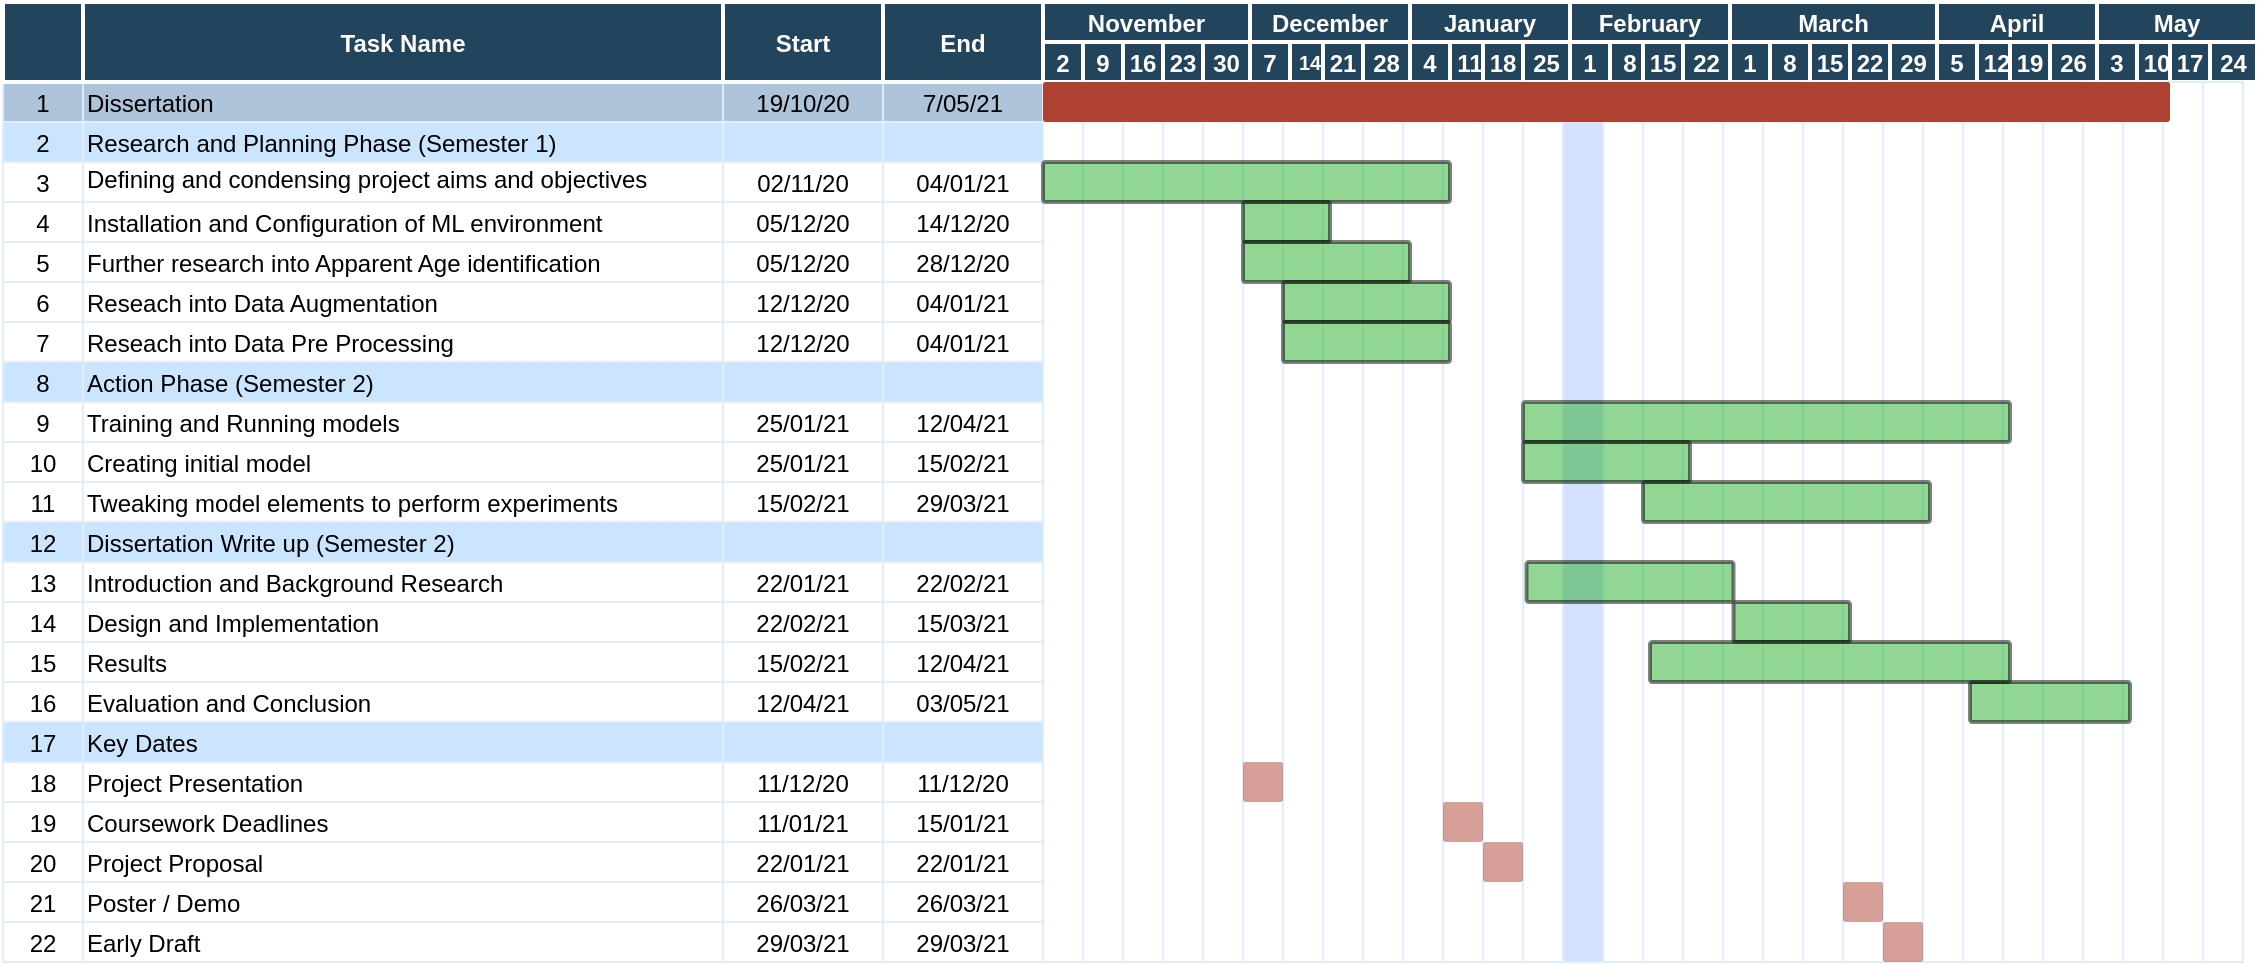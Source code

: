 <mxfile version="14.2.3" type="github">
  <diagram name="Page-1" id="8378b5f6-a2b2-b727-a746-972ab9d02e00">
    <mxGraphModel dx="2062" dy="1133" grid="1" gridSize="10" guides="1" tooltips="1" connect="0" arrows="1" fold="1" page="1" pageScale="1.5" pageWidth="1169" pageHeight="827" background="#ffffff" math="0" shadow="0">
      <root>
        <mxCell id="0" />
        <mxCell id="1" parent="0" />
        <mxCell id="ye3r3yw3m_dPBivQgIVM-270" value="" style="strokeColor=#DEEDFF" parent="1" vertex="1">
          <mxGeometry x="806.5" y="380" width="20" height="440" as="geometry" />
        </mxCell>
        <mxCell id="ye3r3yw3m_dPBivQgIVM-269" value="" style="strokeColor=#DEEDFF" parent="1" vertex="1">
          <mxGeometry x="786.5" y="380" width="20" height="440" as="geometry" />
        </mxCell>
        <mxCell id="ye3r3yw3m_dPBivQgIVM-268" value="" style="strokeColor=#DEEDFF" parent="1" vertex="1">
          <mxGeometry x="926.5" y="380" width="20" height="440" as="geometry" />
        </mxCell>
        <mxCell id="ye3r3yw3m_dPBivQgIVM-266" value="" style="strokeColor=#DEEDFF" parent="1" vertex="1">
          <mxGeometry x="1086.5" y="380" width="20" height="440" as="geometry" />
        </mxCell>
        <mxCell id="ye3r3yw3m_dPBivQgIVM-267" value="" style="strokeColor=#DEEDFF" parent="1" vertex="1">
          <mxGeometry x="1066.5" y="380" width="20" height="440" as="geometry" />
        </mxCell>
        <mxCell id="ye3r3yw3m_dPBivQgIVM-265" value="" style="strokeColor=#DEEDFF" parent="1" vertex="1">
          <mxGeometry x="1226.5" y="380" width="20" height="440" as="geometry" />
        </mxCell>
        <mxCell id="ye3r3yw3m_dPBivQgIVM-264" value="" style="strokeColor=#DEEDFF" parent="1" vertex="1">
          <mxGeometry x="1206.5" y="380" width="20" height="440" as="geometry" />
        </mxCell>
        <mxCell id="rIeb-zv8TYmmCxC6LYO3-318" value="10" style="fillColor=#23445D;strokeColor=#FFFFFF;strokeWidth=2;fontColor=#FFFFFF;fontStyle=1" parent="1" vertex="1">
          <mxGeometry x="1233.5" y="360.0" width="20" height="20" as="geometry" />
        </mxCell>
        <mxCell id="rIeb-zv8TYmmCxC6LYO3-319" value="17" style="fillColor=#23445D;strokeColor=#FFFFFF;strokeWidth=2;fontColor=#FFFFFF;fontStyle=1" parent="1" vertex="1">
          <mxGeometry x="1250.0" y="360.0" width="20" height="20" as="geometry" />
        </mxCell>
        <mxCell id="rIeb-zv8TYmmCxC6LYO3-320" value="24" style="fillColor=#23445D;strokeColor=#FFFFFF;strokeWidth=2;fontColor=#FFFFFF;fontStyle=1" parent="1" vertex="1">
          <mxGeometry x="1270" y="360" width="23.5" height="20" as="geometry" />
        </mxCell>
        <mxCell id="rIeb-zv8TYmmCxC6LYO3-304" value="22" style="fillColor=#23445D;strokeColor=#FFFFFF;strokeWidth=2;fontColor=#FFFFFF;fontStyle=1" parent="1" vertex="1">
          <mxGeometry x="1006.5" y="360" width="23.5" height="20" as="geometry" />
        </mxCell>
        <mxCell id="rIeb-zv8TYmmCxC6LYO3-306" value="1" style="fillColor=#23445D;strokeColor=#FFFFFF;strokeWidth=2;fontColor=#FFFFFF;fontStyle=1" parent="1" vertex="1">
          <mxGeometry x="1030.0" y="360.0" width="20" height="20" as="geometry" />
        </mxCell>
        <mxCell id="rIeb-zv8TYmmCxC6LYO3-307" value="8" style="fillColor=#23445D;strokeColor=#FFFFFF;strokeWidth=2;fontColor=#FFFFFF;fontStyle=1" parent="1" vertex="1">
          <mxGeometry x="1050.0" y="360.0" width="20" height="20" as="geometry" />
        </mxCell>
        <mxCell id="rIeb-zv8TYmmCxC6LYO3-308" value="15" style="fillColor=#23445D;strokeColor=#FFFFFF;strokeWidth=2;fontColor=#FFFFFF;fontStyle=1" parent="1" vertex="1">
          <mxGeometry x="1070.0" y="360.0" width="20" height="20" as="geometry" />
        </mxCell>
        <mxCell id="rIeb-zv8TYmmCxC6LYO3-309" value="22" style="fillColor=#23445D;strokeColor=#FFFFFF;strokeWidth=2;fontColor=#FFFFFF;fontStyle=1" parent="1" vertex="1">
          <mxGeometry x="1090.0" y="360.0" width="20" height="20" as="geometry" />
        </mxCell>
        <mxCell id="rIeb-zv8TYmmCxC6LYO3-310" value="29" style="fillColor=#23445D;strokeColor=#FFFFFF;strokeWidth=2;fontColor=#FFFFFF;fontStyle=1" parent="1" vertex="1">
          <mxGeometry x="1110" y="360" width="23.5" height="20" as="geometry" />
        </mxCell>
        <mxCell id="rIeb-zv8TYmmCxC6LYO3-312" value="5" style="fillColor=#23445D;strokeColor=#FFFFFF;strokeWidth=2;fontColor=#FFFFFF;fontStyle=1" parent="1" vertex="1">
          <mxGeometry x="1133.5" y="360.0" width="20" height="20" as="geometry" />
        </mxCell>
        <mxCell id="rIeb-zv8TYmmCxC6LYO3-313" value="12" style="fillColor=#23445D;strokeColor=#FFFFFF;strokeWidth=2;fontColor=#FFFFFF;fontStyle=1" parent="1" vertex="1">
          <mxGeometry x="1153.5" y="360.0" width="20" height="20" as="geometry" />
        </mxCell>
        <mxCell id="rIeb-zv8TYmmCxC6LYO3-314" value="19" style="fillColor=#23445D;strokeColor=#FFFFFF;strokeWidth=2;fontColor=#FFFFFF;fontStyle=1" parent="1" vertex="1">
          <mxGeometry x="1170.0" y="360.0" width="20" height="20" as="geometry" />
        </mxCell>
        <mxCell id="rIeb-zv8TYmmCxC6LYO3-315" value="26" style="fillColor=#23445D;strokeColor=#FFFFFF;strokeWidth=2;fontColor=#FFFFFF;fontStyle=1" parent="1" vertex="1">
          <mxGeometry x="1190" y="360" width="23.5" height="20" as="geometry" />
        </mxCell>
        <mxCell id="rIeb-zv8TYmmCxC6LYO3-317" value="3" style="fillColor=#23445D;strokeColor=#FFFFFF;strokeWidth=2;fontColor=#FFFFFF;fontStyle=1" parent="1" vertex="1">
          <mxGeometry x="1213.5" y="360.0" width="20" height="20" as="geometry" />
        </mxCell>
        <mxCell id="rIeb-zv8TYmmCxC6LYO3-288" value="14" style="fillColor=#23445D;strokeColor=#FFFFFF;strokeWidth=2;fontColor=#FFFFFF;fontStyle=1;fontSize=10;" parent="1" vertex="1">
          <mxGeometry x="810" y="360" width="20" height="20" as="geometry" />
        </mxCell>
        <mxCell id="rIeb-zv8TYmmCxC6LYO3-289" value="21" style="fillColor=#23445D;strokeColor=#FFFFFF;strokeWidth=2;fontColor=#FFFFFF;fontStyle=1" parent="1" vertex="1">
          <mxGeometry x="826.5" y="360.0" width="20" height="20" as="geometry" />
        </mxCell>
        <mxCell id="rIeb-zv8TYmmCxC6LYO3-290" value="28" style="fillColor=#23445D;strokeColor=#FFFFFF;strokeWidth=2;fontColor=#FFFFFF;fontStyle=1" parent="1" vertex="1">
          <mxGeometry x="846.5" y="360" width="23.5" height="20" as="geometry" />
        </mxCell>
        <mxCell id="rIeb-zv8TYmmCxC6LYO3-296" value="4" style="fillColor=#23445D;strokeColor=#FFFFFF;strokeWidth=2;fontColor=#FFFFFF;fontStyle=1" parent="1" vertex="1">
          <mxGeometry x="870.0" y="360.0" width="20" height="20" as="geometry" />
        </mxCell>
        <mxCell id="rIeb-zv8TYmmCxC6LYO3-297" value="11" style="fillColor=#23445D;strokeColor=#FFFFFF;strokeWidth=2;fontColor=#FFFFFF;fontStyle=1" parent="1" vertex="1">
          <mxGeometry x="890" y="360" width="20" height="20" as="geometry" />
        </mxCell>
        <mxCell id="rIeb-zv8TYmmCxC6LYO3-298" value="18" style="fillColor=#23445D;strokeColor=#FFFFFF;strokeWidth=2;fontColor=#FFFFFF;fontStyle=1" parent="1" vertex="1">
          <mxGeometry x="906.5" y="360.0" width="20" height="20" as="geometry" />
        </mxCell>
        <mxCell id="rIeb-zv8TYmmCxC6LYO3-299" value="25" style="fillColor=#23445D;strokeColor=#FFFFFF;strokeWidth=2;fontColor=#FFFFFF;fontStyle=1" parent="1" vertex="1">
          <mxGeometry x="926.5" y="360" width="23.5" height="20" as="geometry" />
        </mxCell>
        <mxCell id="rIeb-zv8TYmmCxC6LYO3-301" value="1" style="fillColor=#23445D;strokeColor=#FFFFFF;strokeWidth=2;fontColor=#FFFFFF;fontStyle=1" parent="1" vertex="1">
          <mxGeometry x="950.0" y="360.0" width="20" height="20" as="geometry" />
        </mxCell>
        <mxCell id="rIeb-zv8TYmmCxC6LYO3-302" value="8" style="fillColor=#23445D;strokeColor=#FFFFFF;strokeWidth=2;fontColor=#FFFFFF;fontStyle=1" parent="1" vertex="1">
          <mxGeometry x="970.0" y="360.0" width="20" height="20" as="geometry" />
        </mxCell>
        <mxCell id="rIeb-zv8TYmmCxC6LYO3-303" value="15" style="fillColor=#23445D;strokeColor=#FFFFFF;strokeWidth=2;fontColor=#FFFFFF;fontStyle=1" parent="1" vertex="1">
          <mxGeometry x="986.5" y="360.0" width="20" height="20" as="geometry" />
        </mxCell>
        <mxCell id="rIeb-zv8TYmmCxC6LYO3-287" value="7" style="fillColor=#23445D;strokeColor=#FFFFFF;strokeWidth=2;fontColor=#FFFFFF;fontStyle=1" parent="1" vertex="1">
          <mxGeometry x="790.0" y="360.0" width="20" height="20" as="geometry" />
        </mxCell>
        <mxCell id="63" value="1" style="strokeColor=#DEEDFF;fillColor=#ADC3D9" parent="1" vertex="1">
          <mxGeometry x="166.5" y="380" width="40" height="20" as="geometry" />
        </mxCell>
        <mxCell id="64" value="Dissertation" style="align=left;strokeColor=#DEEDFF;fillColor=#ADC3D9" parent="1" vertex="1">
          <mxGeometry x="206.5" y="380" width="320" height="20" as="geometry" />
        </mxCell>
        <mxCell id="66" value="19/10/20" style="strokeColor=#DEEDFF;fillColor=#ADC3D9" parent="1" vertex="1">
          <mxGeometry x="526.5" y="380" width="80.0" height="20" as="geometry" />
        </mxCell>
        <mxCell id="67" value="7/05/21" style="strokeColor=#DEEDFF;fillColor=#ADC3D9" parent="1" vertex="1">
          <mxGeometry x="606.5" y="380.0" width="80.0" height="20" as="geometry" />
        </mxCell>
        <mxCell id="68" value="" style="strokeColor=#DEEDFF" parent="1" vertex="1">
          <mxGeometry x="686.5" y="380" width="20" height="440" as="geometry" />
        </mxCell>
        <mxCell id="69" value="2" style="strokeColor=#DEEDFF;fillColor=#CCE5FF" parent="1" vertex="1">
          <mxGeometry x="166.5" y="400.0" width="40" height="20" as="geometry" />
        </mxCell>
        <mxCell id="70" value="Research and Planning Phase (Semester 1)" style="align=left;strokeColor=#DEEDFF;fillColor=#CCE5FF" parent="1" vertex="1">
          <mxGeometry x="206.5" y="400.0" width="320.0" height="20" as="geometry" />
        </mxCell>
        <mxCell id="72" value="" style="strokeColor=#DEEDFF;fillColor=#CCE5FF" parent="1" vertex="1">
          <mxGeometry x="526.5" y="400.0" width="80.0" height="20" as="geometry" />
        </mxCell>
        <mxCell id="73" value="" style="strokeColor=#DEEDFF;fillColor=#CCE5FF" parent="1" vertex="1">
          <mxGeometry x="606.5" y="400.0" width="80.0" height="20" as="geometry" />
        </mxCell>
        <mxCell id="74" value="3" style="strokeColor=#DEEDFF" parent="1" vertex="1">
          <mxGeometry x="166.5" y="420.0" width="40" height="20" as="geometry" />
        </mxCell>
        <mxCell id="75" value="Defining and condensing project aims and objectives&#xa;" style="align=left;strokeColor=#DEEDFF" parent="1" vertex="1">
          <mxGeometry x="206.5" y="420" width="320" height="30" as="geometry" />
        </mxCell>
        <mxCell id="77" value="02/11/20" style="strokeColor=#DEEDFF" parent="1" vertex="1">
          <mxGeometry x="526.5" y="420.0" width="80.0" height="20" as="geometry" />
        </mxCell>
        <mxCell id="78" value="04/01/21" style="strokeColor=#DEEDFF" parent="1" vertex="1">
          <mxGeometry x="606.5" y="420" width="80.0" height="20" as="geometry" />
        </mxCell>
        <mxCell id="79" value="4" style="strokeColor=#DEEDFF" parent="1" vertex="1">
          <mxGeometry x="166.5" y="440.0" width="40" height="20" as="geometry" />
        </mxCell>
        <mxCell id="80" value="Installation and Configuration of ML environment" style="align=left;strokeColor=#DEEDFF" parent="1" vertex="1">
          <mxGeometry x="206.5" y="440.0" width="320" height="20" as="geometry" />
        </mxCell>
        <mxCell id="82" value="05/12/20" style="strokeColor=#DEEDFF" parent="1" vertex="1">
          <mxGeometry x="526.5" y="440.0" width="80.0" height="20" as="geometry" />
        </mxCell>
        <mxCell id="83" value="14/12/20" style="strokeColor=#DEEDFF" parent="1" vertex="1">
          <mxGeometry x="606.5" y="440.0" width="80.0" height="20" as="geometry" />
        </mxCell>
        <mxCell id="84" value="5" style="strokeColor=#DEEDFF" parent="1" vertex="1">
          <mxGeometry x="166.5" y="460.0" width="40" height="20" as="geometry" />
        </mxCell>
        <mxCell id="85" value="Further research into Apparent Age identification" style="align=left;strokeColor=#DEEDFF" parent="1" vertex="1">
          <mxGeometry x="206.5" y="460.0" width="320.0" height="20" as="geometry" />
        </mxCell>
        <mxCell id="87" value="05/12/20" style="strokeColor=#DEEDFF" parent="1" vertex="1">
          <mxGeometry x="526.5" y="460.0" width="80.0" height="20" as="geometry" />
        </mxCell>
        <mxCell id="88" value="28/12/20" style="strokeColor=#DEEDFF" parent="1" vertex="1">
          <mxGeometry x="606.5" y="460.0" width="80.0" height="20" as="geometry" />
        </mxCell>
        <mxCell id="89" value="6" style="strokeColor=#DEEDFF" parent="1" vertex="1">
          <mxGeometry x="166.5" y="480.0" width="40" height="20" as="geometry" />
        </mxCell>
        <mxCell id="90" value="Reseach into Data Augmentation" style="align=left;strokeColor=#DEEDFF" parent="1" vertex="1">
          <mxGeometry x="206.5" y="480.0" width="320.0" height="20" as="geometry" />
        </mxCell>
        <mxCell id="92" value="12/12/20" style="strokeColor=#DEEDFF" parent="1" vertex="1">
          <mxGeometry x="526.5" y="480.0" width="80.0" height="20" as="geometry" />
        </mxCell>
        <mxCell id="93" value="04/01/21" style="strokeColor=#DEEDFF" parent="1" vertex="1">
          <mxGeometry x="606.5" y="480.0" width="80.0" height="20" as="geometry" />
        </mxCell>
        <mxCell id="94" value="7" style="strokeColor=#DEEDFF" parent="1" vertex="1">
          <mxGeometry x="166.5" y="500.0" width="40" height="20" as="geometry" />
        </mxCell>
        <mxCell id="95" value="Reseach into Data Pre Processing" style="align=left;strokeColor=#DEEDFF" parent="1" vertex="1">
          <mxGeometry x="206.5" y="500.0" width="320.0" height="20" as="geometry" />
        </mxCell>
        <mxCell id="97" value="05/12/20" style="strokeColor=#DEEDFF" parent="1" vertex="1">
          <mxGeometry x="526.5" y="500.0" width="80.0" height="20" as="geometry" />
        </mxCell>
        <mxCell id="98" value="04/01/21" style="strokeColor=#DEEDFF" parent="1" vertex="1">
          <mxGeometry x="606.5" y="500.0" width="80.0" height="20" as="geometry" />
        </mxCell>
        <mxCell id="104" value="8" style="strokeColor=#DEEDFF;fillColor=#CCE5FF" parent="1" vertex="1">
          <mxGeometry x="166.5" y="520.0" width="40" height="20" as="geometry" />
        </mxCell>
        <mxCell id="105" value="Action Phase (Semester 2)" style="align=left;strokeColor=#DEEDFF;fillColor=#CCE5FF" parent="1" vertex="1">
          <mxGeometry x="206.5" y="520.0" width="320.0" height="20.0" as="geometry" />
        </mxCell>
        <mxCell id="107" value="" style="strokeColor=#DEEDFF;fillColor=#CCE5FF" parent="1" vertex="1">
          <mxGeometry x="526.5" y="520.0" width="80.0" height="20" as="geometry" />
        </mxCell>
        <mxCell id="108" value="" style="strokeColor=#DEEDFF;fillColor=#CCE5FF" parent="1" vertex="1">
          <mxGeometry x="606.5" y="520.0" width="80.0" height="20" as="geometry" />
        </mxCell>
        <mxCell id="109" value="9" style="strokeColor=#DEEDFF" parent="1" vertex="1">
          <mxGeometry x="166.5" y="540.0" width="40" height="20" as="geometry" />
        </mxCell>
        <mxCell id="110" value="Training and Running models" style="align=left;strokeColor=#DEEDFF" parent="1" vertex="1">
          <mxGeometry x="206.5" y="540.0" width="320.0" height="20" as="geometry" />
        </mxCell>
        <mxCell id="112" value="25/01/21" style="strokeColor=#DEEDFF" parent="1" vertex="1">
          <mxGeometry x="526.5" y="540.0" width="80.0" height="20" as="geometry" />
        </mxCell>
        <mxCell id="113" value="12/04/21" style="strokeColor=#DEEDFF" parent="1" vertex="1">
          <mxGeometry x="606.5" y="540.0" width="80.0" height="20" as="geometry" />
        </mxCell>
        <mxCell id="114" value="11" style="strokeColor=#DEEDFF" parent="1" vertex="1">
          <mxGeometry x="166.5" y="580.0" width="40" height="20" as="geometry" />
        </mxCell>
        <mxCell id="115" value="Creating initial model " style="align=left;strokeColor=#DEEDFF" parent="1" vertex="1">
          <mxGeometry x="206.5" y="580.0" width="320.0" height="20" as="geometry" />
        </mxCell>
        <mxCell id="117" value="25/01/21" style="strokeColor=#DEEDFF" parent="1" vertex="1">
          <mxGeometry x="526.5" y="580.0" width="80.0" height="20" as="geometry" />
        </mxCell>
        <mxCell id="118" value="15/02/21" style="strokeColor=#DEEDFF" parent="1" vertex="1">
          <mxGeometry x="606.5" y="580.0" width="80.0" height="20" as="geometry" />
        </mxCell>
        <mxCell id="119" value="13" style="strokeColor=#DEEDFF" parent="1" vertex="1">
          <mxGeometry x="166.5" y="620.0" width="40" height="20" as="geometry" />
        </mxCell>
        <mxCell id="120" value="Introduction and Background Research" style="align=left;strokeColor=#DEEDFF" parent="1" vertex="1">
          <mxGeometry x="206.5" y="620.0" width="320" height="20" as="geometry" />
        </mxCell>
        <mxCell id="122" value="22/01/21" style="strokeColor=#DEEDFF" parent="1" vertex="1">
          <mxGeometry x="526.5" y="620.0" width="80.0" height="20" as="geometry" />
        </mxCell>
        <mxCell id="123" value="22/02/21" style="strokeColor=#DEEDFF" parent="1" vertex="1">
          <mxGeometry x="606.5" y="620.0" width="80.0" height="20" as="geometry" />
        </mxCell>
        <mxCell id="124" value="14" style="strokeColor=#DEEDFF" parent="1" vertex="1">
          <mxGeometry x="166.5" y="640.0" width="40" height="20" as="geometry" />
        </mxCell>
        <mxCell id="125" value="Design and Implementation " style="align=left;strokeColor=#DEEDFF" parent="1" vertex="1">
          <mxGeometry x="206.5" y="640.0" width="320" height="20" as="geometry" />
        </mxCell>
        <mxCell id="127" value="22/02/21" style="strokeColor=#DEEDFF" parent="1" vertex="1">
          <mxGeometry x="526.5" y="640.0" width="80.0" height="20" as="geometry" />
        </mxCell>
        <mxCell id="128" value="15/03/21" style="strokeColor=#DEEDFF" parent="1" vertex="1">
          <mxGeometry x="606.5" y="640.0" width="80.0" height="20" as="geometry" />
        </mxCell>
        <mxCell id="134" value="16" style="strokeColor=#DEEDFF;fillColor=#FFFFFF" parent="1" vertex="1">
          <mxGeometry x="166.5" y="680.0" width="40" height="20" as="geometry" />
        </mxCell>
        <mxCell id="135" value="Evaluation and Conclusion" style="align=left;strokeColor=#DEEDFF;fillColor=#FFFFFF" parent="1" vertex="1">
          <mxGeometry x="206.5" y="680.0" width="320.0" height="20" as="geometry" />
        </mxCell>
        <mxCell id="137" value="12/04/21" style="strokeColor=#DEEDFF;fillColor=#FFFFFF" parent="1" vertex="1">
          <mxGeometry x="526.5" y="680.0" width="80.0" height="20" as="geometry" />
        </mxCell>
        <mxCell id="138" value="03/05/21" style="strokeColor=#DEEDFF;fillColor=#FFFFFF" parent="1" vertex="1">
          <mxGeometry x="606.5" y="680.0" width="80.0" height="20" as="geometry" />
        </mxCell>
        <mxCell id="139" value="17" style="strokeColor=#DEEDFF;fillColor=#CCE5FF" parent="1" vertex="1">
          <mxGeometry x="166.5" y="700.0" width="40" height="20" as="geometry" />
        </mxCell>
        <mxCell id="140" value="Key Dates" style="align=left;strokeColor=#DEEDFF;fillColor=#CCE5FF" parent="1" vertex="1">
          <mxGeometry x="206.5" y="700.0" width="320.0" height="20" as="geometry" />
        </mxCell>
        <mxCell id="142" value="" style="strokeColor=#DEEDFF;fillColor=#CCE5FF" parent="1" vertex="1">
          <mxGeometry x="526.5" y="700.0" width="80.0" height="20" as="geometry" />
        </mxCell>
        <mxCell id="143" value="" style="strokeColor=#DEEDFF;fillColor=#CCE5FF" parent="1" vertex="1">
          <mxGeometry x="606.5" y="700.0" width="80.0" height="20" as="geometry" />
        </mxCell>
        <mxCell id="145" value="Project Presentation" style="align=left;strokeColor=#DEEDFF" parent="1" vertex="1">
          <mxGeometry x="206.5" y="720.0" width="320.0" height="20" as="geometry" />
        </mxCell>
        <mxCell id="147" value="11/12/20" style="strokeColor=#DEEDFF" parent="1" vertex="1">
          <mxGeometry x="526.5" y="720.0" width="80.0" height="20" as="geometry" />
        </mxCell>
        <mxCell id="148" value="11/12/20" style="strokeColor=#DEEDFF" parent="1" vertex="1">
          <mxGeometry x="606.5" y="720.0" width="80.0" height="20" as="geometry" />
        </mxCell>
        <mxCell id="149" value="19" style="strokeColor=#DEEDFF" parent="1" vertex="1">
          <mxGeometry x="166.5" y="740.0" width="40" height="20" as="geometry" />
        </mxCell>
        <mxCell id="150" value="Coursework Deadlines" style="align=left;strokeColor=#DEEDFF" parent="1" vertex="1">
          <mxGeometry x="206.5" y="740.0" width="320.0" height="20" as="geometry" />
        </mxCell>
        <mxCell id="152" value="11/01/21" style="strokeColor=#DEEDFF" parent="1" vertex="1">
          <mxGeometry x="526.5" y="740.0" width="80.0" height="20" as="geometry" />
        </mxCell>
        <mxCell id="153" value="15/01/21" style="strokeColor=#DEEDFF" parent="1" vertex="1">
          <mxGeometry x="606.5" y="740.0" width="80.0" height="20" as="geometry" />
        </mxCell>
        <mxCell id="154" value="20" style="strokeColor=#DEEDFF" parent="1" vertex="1">
          <mxGeometry x="166.5" y="760.0" width="40" height="20" as="geometry" />
        </mxCell>
        <mxCell id="155" value="Project Proposal" style="align=left;strokeColor=#DEEDFF" parent="1" vertex="1">
          <mxGeometry x="206.5" y="760.0" width="320.0" height="20" as="geometry" />
        </mxCell>
        <mxCell id="157" value="22/01/21" style="strokeColor=#DEEDFF" parent="1" vertex="1">
          <mxGeometry x="526.5" y="760.0" width="80.0" height="20" as="geometry" />
        </mxCell>
        <mxCell id="158" value="22/01/21" style="strokeColor=#DEEDFF" parent="1" vertex="1">
          <mxGeometry x="606.5" y="760.0" width="80.0" height="20" as="geometry" />
        </mxCell>
        <mxCell id="159" value="21" style="strokeColor=#DEEDFF" parent="1" vertex="1">
          <mxGeometry x="166.5" y="780.0" width="40" height="20" as="geometry" />
        </mxCell>
        <mxCell id="160" value="Poster / Demo" style="align=left;strokeColor=#DEEDFF" parent="1" vertex="1">
          <mxGeometry x="206.5" y="780.0" width="320.0" height="20" as="geometry" />
        </mxCell>
        <mxCell id="162" value="26/03/21" style="strokeColor=#DEEDFF" parent="1" vertex="1">
          <mxGeometry x="526.5" y="780.0" width="80.0" height="20" as="geometry" />
        </mxCell>
        <mxCell id="163" value="26/03/21" style="strokeColor=#DEEDFF" parent="1" vertex="1">
          <mxGeometry x="606.5" y="780.0" width="80.0" height="20" as="geometry" />
        </mxCell>
        <mxCell id="164" value="22" style="strokeColor=#DEEDFF" parent="1" vertex="1">
          <mxGeometry x="166.5" y="800.0" width="40" height="20" as="geometry" />
        </mxCell>
        <mxCell id="165" value="Early Draft" style="align=left;strokeColor=#DEEDFF" parent="1" vertex="1">
          <mxGeometry x="206.5" y="800.0" width="320.0" height="20" as="geometry" />
        </mxCell>
        <mxCell id="167" value="29/03/21" style="strokeColor=#DEEDFF" parent="1" vertex="1">
          <mxGeometry x="526.5" y="800.0" width="80.0" height="20" as="geometry" />
        </mxCell>
        <mxCell id="168" value="29/03/21" style="strokeColor=#DEEDFF" parent="1" vertex="1">
          <mxGeometry x="606.5" y="800.0" width="80.0" height="20" as="geometry" />
        </mxCell>
        <mxCell id="194" value="" style="strokeColor=#DEEDFF" parent="1" vertex="1">
          <mxGeometry x="706.5" y="380" width="20" height="440" as="geometry" />
        </mxCell>
        <mxCell id="195" value="" style="strokeColor=#DEEDFF" parent="1" vertex="1">
          <mxGeometry x="726.5" y="380" width="20" height="440" as="geometry" />
        </mxCell>
        <mxCell id="196" value="" style="strokeColor=#DEEDFF" parent="1" vertex="1">
          <mxGeometry x="746.5" y="380" width="20" height="440" as="geometry" />
        </mxCell>
        <mxCell id="197" value="" style="strokeColor=#DEEDFF" parent="1" vertex="1">
          <mxGeometry x="766.5" y="380" width="20" height="440" as="geometry" />
        </mxCell>
        <mxCell id="200" value="" style="strokeColor=#DEEDFF" parent="1" vertex="1">
          <mxGeometry x="826.5" y="380" width="20" height="440" as="geometry" />
        </mxCell>
        <mxCell id="201" value="" style="strokeColor=#DEEDFF" parent="1" vertex="1">
          <mxGeometry x="846.5" y="380" width="20" height="440" as="geometry" />
        </mxCell>
        <mxCell id="202" value="" style="strokeColor=#DEEDFF" parent="1" vertex="1">
          <mxGeometry x="866.5" y="380" width="20" height="440" as="geometry" />
        </mxCell>
        <mxCell id="203" value="" style="strokeColor=#DEEDFF" parent="1" vertex="1">
          <mxGeometry x="886.5" y="380" width="20" height="440" as="geometry" />
        </mxCell>
        <mxCell id="204" value="" style="strokeColor=#DEEDFF" parent="1" vertex="1">
          <mxGeometry x="906.5" y="380" width="20" height="440" as="geometry" />
        </mxCell>
        <mxCell id="206" value="" style="strokeColor=#DEEDFF;fillColor=#D4E1FF" parent="1" vertex="1">
          <mxGeometry x="946.5" y="380" width="20" height="440" as="geometry" />
        </mxCell>
        <mxCell id="207" value="" style="strokeColor=#DEEDFF" parent="1" vertex="1">
          <mxGeometry x="966.5" y="380" width="20" height="440" as="geometry" />
        </mxCell>
        <mxCell id="208" value="" style="strokeColor=#DEEDFF" parent="1" vertex="1">
          <mxGeometry x="986.5" y="380" width="20" height="440" as="geometry" />
        </mxCell>
        <mxCell id="209" value="" style="strokeColor=#DEEDFF" parent="1" vertex="1">
          <mxGeometry x="1006.5" y="380" width="20" height="440" as="geometry" />
        </mxCell>
        <mxCell id="210" value="" style="strokeColor=#DEEDFF" parent="1" vertex="1">
          <mxGeometry x="1026.5" y="380" width="20" height="440" as="geometry" />
        </mxCell>
        <mxCell id="211" value="" style="strokeColor=#DEEDFF" parent="1" vertex="1">
          <mxGeometry x="1046.5" y="380" width="20" height="440" as="geometry" />
        </mxCell>
        <mxCell id="214" value="" style="strokeColor=#DEEDFF" parent="1" vertex="1">
          <mxGeometry x="1106.5" y="380" width="20" height="440" as="geometry" />
        </mxCell>
        <mxCell id="215" value="" style="strokeColor=#DEEDFF" parent="1" vertex="1">
          <mxGeometry x="1126.5" y="380" width="20" height="440" as="geometry" />
        </mxCell>
        <mxCell id="216" value="" style="strokeColor=#DEEDFF" parent="1" vertex="1">
          <mxGeometry x="1146.5" y="380" width="20" height="440" as="geometry" />
        </mxCell>
        <mxCell id="217" value="" style="strokeColor=#DEEDFF" parent="1" vertex="1">
          <mxGeometry x="1166.5" y="380" width="20" height="440" as="geometry" />
        </mxCell>
        <mxCell id="218" value="" style="strokeColor=#DEEDFF" parent="1" vertex="1">
          <mxGeometry x="1186.5" y="380" width="20" height="440" as="geometry" />
        </mxCell>
        <mxCell id="221" value="" style="strokeColor=#DEEDFF" parent="1" vertex="1">
          <mxGeometry x="1246.5" y="380" width="20" height="440" as="geometry" />
        </mxCell>
        <mxCell id="222" value="" style="strokeColor=#DEEDFF" parent="1" vertex="1">
          <mxGeometry x="1266.5" y="380" width="20" height="440" as="geometry" />
        </mxCell>
        <mxCell id="2" value="Task Name" style="fillColor=#23445D;strokeColor=#FFFFFF;strokeWidth=2;fontColor=#FFFFFF;fontStyle=1" parent="1" vertex="1">
          <mxGeometry x="206.5" y="340" width="320" height="40" as="geometry" />
        </mxCell>
        <mxCell id="3" value="" style="fillColor=#23445D;strokeColor=#FFFFFF;strokeWidth=2;fontColor=#FFFFFF;fontStyle=1" parent="1" vertex="1">
          <mxGeometry x="166.5" y="340" width="40" height="40" as="geometry" />
        </mxCell>
        <mxCell id="4" value="November" style="fillColor=#23445D;strokeColor=#FFFFFF;strokeWidth=2;fontColor=#FFFFFF;fontStyle=1" parent="1" vertex="1">
          <mxGeometry x="686.5" y="340" width="103.5" height="20" as="geometry" />
        </mxCell>
        <mxCell id="5" value="2" style="fillColor=#23445D;strokeColor=#FFFFFF;strokeWidth=2;fontColor=#FFFFFF;fontStyle=1" parent="1" vertex="1">
          <mxGeometry x="686.5" y="360.0" width="20" height="20" as="geometry" />
        </mxCell>
        <mxCell id="6" value="9" style="fillColor=#23445D;strokeColor=#FFFFFF;strokeWidth=2;fontColor=#FFFFFF;fontStyle=1" parent="1" vertex="1">
          <mxGeometry x="706.5" y="360.0" width="20" height="20" as="geometry" />
        </mxCell>
        <mxCell id="7" value="16" style="fillColor=#23445D;strokeColor=#FFFFFF;strokeWidth=2;fontColor=#FFFFFF;fontStyle=1" parent="1" vertex="1">
          <mxGeometry x="726.5" y="360.0" width="20" height="20" as="geometry" />
        </mxCell>
        <mxCell id="8" value="23" style="fillColor=#23445D;strokeColor=#FFFFFF;strokeWidth=2;fontColor=#FFFFFF;fontStyle=1" parent="1" vertex="1">
          <mxGeometry x="746.5" y="360.0" width="20" height="20" as="geometry" />
        </mxCell>
        <mxCell id="9" value="30" style="fillColor=#23445D;strokeColor=#FFFFFF;strokeWidth=2;fontColor=#FFFFFF;fontStyle=1" parent="1" vertex="1">
          <mxGeometry x="766.5" y="360" width="23.5" height="20" as="geometry" />
        </mxCell>
        <mxCell id="13" value="Start" style="fillColor=#23445D;strokeColor=#FFFFFF;strokeWidth=2;fontColor=#FFFFFF;fontStyle=1" parent="1" vertex="1">
          <mxGeometry x="526.5" y="340.0" width="80.0" height="40.0" as="geometry" />
        </mxCell>
        <mxCell id="14" value="End" style="fillColor=#23445D;strokeColor=#FFFFFF;strokeWidth=2;fontColor=#FFFFFF;fontStyle=1" parent="1" vertex="1">
          <mxGeometry x="606.5" y="340.0" width="80.0" height="40.0" as="geometry" />
        </mxCell>
        <mxCell id="244" value="" style="shape=mxgraph.flowchart.process;strokeWidth=2;opacity=50;fillColor=#26AE2B;" parent="1" vertex="1">
          <mxGeometry x="686.5" y="420" width="203.5" height="20" as="geometry" />
        </mxCell>
        <mxCell id="254" value="" style="shape=mxgraph.flowchart.process;fillColor=#AE4132;strokeWidth=2;opacity=100;strokeColor=none;" parent="1" vertex="1">
          <mxGeometry x="686.5" y="380" width="563.5" height="20" as="geometry" />
        </mxCell>
        <mxCell id="rIeb-zv8TYmmCxC6LYO3-286" value="December" style="fillColor=#23445D;strokeColor=#FFFFFF;strokeWidth=2;fontColor=#FFFFFF;fontStyle=1" parent="1" vertex="1">
          <mxGeometry x="790" y="340" width="80" height="20" as="geometry" />
        </mxCell>
        <mxCell id="rIeb-zv8TYmmCxC6LYO3-295" value="January" style="fillColor=#23445D;strokeColor=#FFFFFF;strokeWidth=2;fontColor=#FFFFFF;fontStyle=1" parent="1" vertex="1">
          <mxGeometry x="870" y="340" width="80" height="20" as="geometry" />
        </mxCell>
        <mxCell id="rIeb-zv8TYmmCxC6LYO3-300" value="February" style="fillColor=#23445D;strokeColor=#FFFFFF;strokeWidth=2;fontColor=#FFFFFF;fontStyle=1" parent="1" vertex="1">
          <mxGeometry x="950" y="340" width="80" height="20" as="geometry" />
        </mxCell>
        <mxCell id="rIeb-zv8TYmmCxC6LYO3-305" value="March" style="fillColor=#23445D;strokeColor=#FFFFFF;strokeWidth=2;fontColor=#FFFFFF;fontStyle=1" parent="1" vertex="1">
          <mxGeometry x="1030" y="340" width="103.5" height="20" as="geometry" />
        </mxCell>
        <mxCell id="rIeb-zv8TYmmCxC6LYO3-311" value="April" style="fillColor=#23445D;strokeColor=#FFFFFF;strokeWidth=2;fontColor=#FFFFFF;fontStyle=1" parent="1" vertex="1">
          <mxGeometry x="1133.5" y="340" width="80" height="20" as="geometry" />
        </mxCell>
        <mxCell id="rIeb-zv8TYmmCxC6LYO3-316" value="May" style="fillColor=#23445D;strokeColor=#FFFFFF;strokeWidth=2;fontColor=#FFFFFF;fontStyle=1" parent="1" vertex="1">
          <mxGeometry x="1213.5" y="340" width="80" height="20" as="geometry" />
        </mxCell>
        <mxCell id="262" value="" style="shape=mxgraph.flowchart.process;fillColor=#AE4132;strokeColor=none;strokeWidth=2;opacity=50" parent="1" vertex="1">
          <mxGeometry x="786.5" y="720" width="20" height="20" as="geometry" />
        </mxCell>
        <mxCell id="rIeb-zv8TYmmCxC6LYO3-328" value="" style="shape=mxgraph.flowchart.process;fillColor=#AE4132;strokeColor=none;strokeWidth=2;opacity=50" parent="1" vertex="1">
          <mxGeometry x="906.5" y="760" width="20" height="20" as="geometry" />
        </mxCell>
        <mxCell id="rIeb-zv8TYmmCxC6LYO3-330" value="" style="shape=mxgraph.flowchart.process;strokeWidth=2;opacity=50;fillColor=#26AE2B;" parent="1" vertex="1">
          <mxGeometry x="786.5" y="440" width="43.5" height="20" as="geometry" />
        </mxCell>
        <mxCell id="rIeb-zv8TYmmCxC6LYO3-331" value="" style="shape=mxgraph.flowchart.process;strokeWidth=2;opacity=50;fillColor=#26AE2B;" parent="1" vertex="1">
          <mxGeometry x="786.5" y="460" width="83.5" height="20" as="geometry" />
        </mxCell>
        <mxCell id="rIeb-zv8TYmmCxC6LYO3-332" value="" style="shape=mxgraph.flowchart.process;strokeWidth=2;opacity=50;fillColor=#26AE2B;" parent="1" vertex="1">
          <mxGeometry x="806.5" y="480" width="83.5" height="20" as="geometry" />
        </mxCell>
        <mxCell id="rIeb-zv8TYmmCxC6LYO3-334" value="" style="shape=mxgraph.flowchart.process;strokeWidth=2;opacity=50;fillColor=#26AE2B;strokeColor=#060804;" parent="1" vertex="1">
          <mxGeometry x="926.5" y="540" width="243.5" height="20" as="geometry" />
        </mxCell>
        <mxCell id="rIeb-zv8TYmmCxC6LYO3-335" value="" style="shape=mxgraph.flowchart.process;strokeWidth=2;opacity=50;fillColor=#26AE2B;" parent="1" vertex="1">
          <mxGeometry x="926.5" y="560" width="83.5" height="20" as="geometry" />
        </mxCell>
        <mxCell id="rIeb-zv8TYmmCxC6LYO3-343" value="12/12/20" style="strokeColor=#DEEDFF" parent="1" vertex="1">
          <mxGeometry x="526.5" y="500.0" width="80.0" height="20" as="geometry" />
        </mxCell>
        <mxCell id="ye3r3yw3m_dPBivQgIVM-271" value="" style="shape=mxgraph.flowchart.process;strokeWidth=2;opacity=50;fillColor=#26AE2B;" parent="1" vertex="1">
          <mxGeometry x="806.5" y="500" width="83.5" height="20" as="geometry" />
        </mxCell>
        <mxCell id="ye3r3yw3m_dPBivQgIVM-272" value="10" style="strokeColor=#DEEDFF" parent="1" vertex="1">
          <mxGeometry x="166.5" y="560.0" width="40" height="20" as="geometry" />
        </mxCell>
        <mxCell id="ye3r3yw3m_dPBivQgIVM-273" value="Creating initial model " style="align=left;strokeColor=#DEEDFF" parent="1" vertex="1">
          <mxGeometry x="206.5" y="560.0" width="320.0" height="20" as="geometry" />
        </mxCell>
        <mxCell id="ye3r3yw3m_dPBivQgIVM-274" value="25/01/21" style="strokeColor=#DEEDFF" parent="1" vertex="1">
          <mxGeometry x="526.5" y="560.0" width="80.0" height="20" as="geometry" />
        </mxCell>
        <mxCell id="ye3r3yw3m_dPBivQgIVM-275" value="15/02/21" style="strokeColor=#DEEDFF" parent="1" vertex="1">
          <mxGeometry x="606.5" y="560.0" width="80.0" height="20" as="geometry" />
        </mxCell>
        <mxCell id="ye3r3yw3m_dPBivQgIVM-276" value="11" style="strokeColor=#DEEDFF" parent="1" vertex="1">
          <mxGeometry x="166.5" y="580.0" width="40" height="20" as="geometry" />
        </mxCell>
        <mxCell id="ye3r3yw3m_dPBivQgIVM-277" value="Tweaking model elements to perform experiments" style="align=left;strokeColor=#DEEDFF" parent="1" vertex="1">
          <mxGeometry x="206.5" y="580.0" width="320.0" height="20" as="geometry" />
        </mxCell>
        <mxCell id="ye3r3yw3m_dPBivQgIVM-278" value="15/02/21" style="strokeColor=#DEEDFF" parent="1" vertex="1">
          <mxGeometry x="526.5" y="580.0" width="80.0" height="20" as="geometry" />
        </mxCell>
        <mxCell id="ye3r3yw3m_dPBivQgIVM-279" value="29/03/21" style="strokeColor=#DEEDFF" parent="1" vertex="1">
          <mxGeometry x="606.5" y="580.0" width="80.0" height="20" as="geometry" />
        </mxCell>
        <mxCell id="ye3r3yw3m_dPBivQgIVM-280" value="" style="shape=mxgraph.flowchart.process;strokeWidth=2;opacity=50;fillColor=#26AE2B;" parent="1" vertex="1">
          <mxGeometry x="986.5" y="580" width="143.5" height="20" as="geometry" />
        </mxCell>
        <mxCell id="ye3r3yw3m_dPBivQgIVM-281" value="12" style="strokeColor=#DEEDFF;fillColor=#CCE5FF" parent="1" vertex="1">
          <mxGeometry x="166.5" y="600.0" width="40" height="20" as="geometry" />
        </mxCell>
        <mxCell id="ye3r3yw3m_dPBivQgIVM-282" value="Dissertation Write up (Semester 2)" style="align=left;strokeColor=#DEEDFF;fillColor=#CCE5FF" parent="1" vertex="1">
          <mxGeometry x="206.5" y="600.0" width="320.0" height="20.0" as="geometry" />
        </mxCell>
        <mxCell id="ye3r3yw3m_dPBivQgIVM-283" value="" style="strokeColor=#DEEDFF;fillColor=#CCE5FF" parent="1" vertex="1">
          <mxGeometry x="526.5" y="600.0" width="80.0" height="20" as="geometry" />
        </mxCell>
        <mxCell id="ye3r3yw3m_dPBivQgIVM-284" value="" style="strokeColor=#DEEDFF;fillColor=#CCE5FF" parent="1" vertex="1">
          <mxGeometry x="606.5" y="600.0" width="80.0" height="20" as="geometry" />
        </mxCell>
        <mxCell id="ye3r3yw3m_dPBivQgIVM-285" value="" style="shape=mxgraph.flowchart.process;strokeWidth=2;opacity=50;fillColor=#26AE2B;" parent="1" vertex="1">
          <mxGeometry x="928.25" y="620" width="103.5" height="20" as="geometry" />
        </mxCell>
        <mxCell id="ye3r3yw3m_dPBivQgIVM-286" value="" style="shape=mxgraph.flowchart.process;strokeWidth=2;opacity=50;fillColor=#26AE2B;" parent="1" vertex="1">
          <mxGeometry x="1031.75" y="640" width="58.25" height="20" as="geometry" />
        </mxCell>
        <mxCell id="ye3r3yw3m_dPBivQgIVM-287" value="15" style="strokeColor=#DEEDFF" parent="1" vertex="1">
          <mxGeometry x="166.5" y="660.0" width="40" height="20" as="geometry" />
        </mxCell>
        <mxCell id="ye3r3yw3m_dPBivQgIVM-288" value="Results " style="align=left;strokeColor=#DEEDFF" parent="1" vertex="1">
          <mxGeometry x="206.5" y="660.0" width="320" height="20" as="geometry" />
        </mxCell>
        <mxCell id="ye3r3yw3m_dPBivQgIVM-289" value="15/02/21" style="strokeColor=#DEEDFF" parent="1" vertex="1">
          <mxGeometry x="526.5" y="660.0" width="80.0" height="20" as="geometry" />
        </mxCell>
        <mxCell id="ye3r3yw3m_dPBivQgIVM-290" value="12/04/21" style="strokeColor=#DEEDFF" parent="1" vertex="1">
          <mxGeometry x="606.5" y="660.0" width="80.0" height="20" as="geometry" />
        </mxCell>
        <mxCell id="ye3r3yw3m_dPBivQgIVM-291" value="" style="shape=mxgraph.flowchart.process;strokeWidth=2;opacity=50;fillColor=#26AE2B;" parent="1" vertex="1">
          <mxGeometry x="1150" y="680" width="80" height="20" as="geometry" />
        </mxCell>
        <mxCell id="ye3r3yw3m_dPBivQgIVM-292" value="" style="shape=mxgraph.flowchart.process;strokeWidth=2;opacity=50;fillColor=#26AE2B;" parent="1" vertex="1">
          <mxGeometry x="990" y="660" width="180" height="20" as="geometry" />
        </mxCell>
        <mxCell id="ye3r3yw3m_dPBivQgIVM-293" value="18" style="strokeColor=#DEEDFF" parent="1" vertex="1">
          <mxGeometry x="166.5" y="720.0" width="40" height="20" as="geometry" />
        </mxCell>
        <mxCell id="ye3r3yw3m_dPBivQgIVM-295" value="" style="shape=mxgraph.flowchart.process;fillColor=#AE4132;strokeColor=none;strokeWidth=2;opacity=50" parent="1" vertex="1">
          <mxGeometry x="886.5" y="740" width="20" height="20" as="geometry" />
        </mxCell>
        <mxCell id="ye3r3yw3m_dPBivQgIVM-296" value="" style="shape=mxgraph.flowchart.process;fillColor=#AE4132;strokeColor=none;strokeWidth=2;opacity=50" parent="1" vertex="1">
          <mxGeometry x="1086.5" y="780" width="20" height="20" as="geometry" />
        </mxCell>
        <mxCell id="ye3r3yw3m_dPBivQgIVM-297" value="" style="shape=mxgraph.flowchart.process;fillColor=#AE4132;strokeColor=none;strokeWidth=2;opacity=50" parent="1" vertex="1">
          <mxGeometry x="1106.5" y="800" width="20" height="20" as="geometry" />
        </mxCell>
      </root>
    </mxGraphModel>
  </diagram>
</mxfile>
